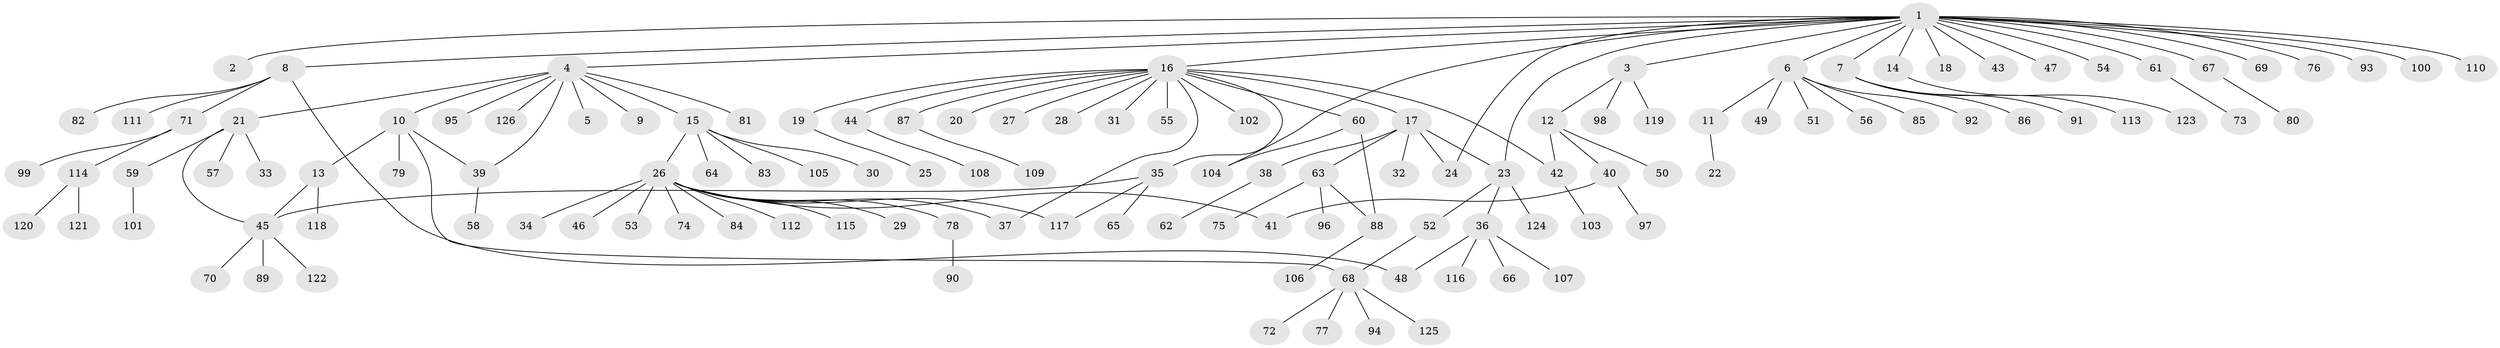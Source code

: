 // coarse degree distribution, {1: 0.9, 4: 0.02, 28: 0.02, 9: 0.02, 12: 0.02, 2: 0.02}
// Generated by graph-tools (version 1.1) at 2025/51/03/04/25 21:51:37]
// undirected, 126 vertices, 138 edges
graph export_dot {
graph [start="1"]
  node [color=gray90,style=filled];
  1;
  2;
  3;
  4;
  5;
  6;
  7;
  8;
  9;
  10;
  11;
  12;
  13;
  14;
  15;
  16;
  17;
  18;
  19;
  20;
  21;
  22;
  23;
  24;
  25;
  26;
  27;
  28;
  29;
  30;
  31;
  32;
  33;
  34;
  35;
  36;
  37;
  38;
  39;
  40;
  41;
  42;
  43;
  44;
  45;
  46;
  47;
  48;
  49;
  50;
  51;
  52;
  53;
  54;
  55;
  56;
  57;
  58;
  59;
  60;
  61;
  62;
  63;
  64;
  65;
  66;
  67;
  68;
  69;
  70;
  71;
  72;
  73;
  74;
  75;
  76;
  77;
  78;
  79;
  80;
  81;
  82;
  83;
  84;
  85;
  86;
  87;
  88;
  89;
  90;
  91;
  92;
  93;
  94;
  95;
  96;
  97;
  98;
  99;
  100;
  101;
  102;
  103;
  104;
  105;
  106;
  107;
  108;
  109;
  110;
  111;
  112;
  113;
  114;
  115;
  116;
  117;
  118;
  119;
  120;
  121;
  122;
  123;
  124;
  125;
  126;
  1 -- 2;
  1 -- 3;
  1 -- 4;
  1 -- 6;
  1 -- 7;
  1 -- 8;
  1 -- 14;
  1 -- 16;
  1 -- 18;
  1 -- 23;
  1 -- 24;
  1 -- 43;
  1 -- 47;
  1 -- 54;
  1 -- 61;
  1 -- 67;
  1 -- 69;
  1 -- 76;
  1 -- 93;
  1 -- 100;
  1 -- 104;
  1 -- 110;
  3 -- 12;
  3 -- 98;
  3 -- 119;
  4 -- 5;
  4 -- 9;
  4 -- 10;
  4 -- 15;
  4 -- 21;
  4 -- 39;
  4 -- 81;
  4 -- 95;
  4 -- 126;
  6 -- 11;
  6 -- 49;
  6 -- 51;
  6 -- 56;
  6 -- 85;
  6 -- 92;
  7 -- 86;
  7 -- 91;
  7 -- 113;
  8 -- 48;
  8 -- 71;
  8 -- 82;
  8 -- 111;
  10 -- 13;
  10 -- 39;
  10 -- 68;
  10 -- 79;
  11 -- 22;
  12 -- 40;
  12 -- 42;
  12 -- 50;
  13 -- 45;
  13 -- 118;
  14 -- 123;
  15 -- 26;
  15 -- 30;
  15 -- 64;
  15 -- 83;
  15 -- 105;
  16 -- 17;
  16 -- 19;
  16 -- 20;
  16 -- 27;
  16 -- 28;
  16 -- 31;
  16 -- 35;
  16 -- 37;
  16 -- 42;
  16 -- 44;
  16 -- 55;
  16 -- 60;
  16 -- 87;
  16 -- 102;
  17 -- 23;
  17 -- 24;
  17 -- 32;
  17 -- 38;
  17 -- 63;
  19 -- 25;
  21 -- 33;
  21 -- 45;
  21 -- 57;
  21 -- 59;
  23 -- 36;
  23 -- 52;
  23 -- 124;
  26 -- 29;
  26 -- 34;
  26 -- 37;
  26 -- 41;
  26 -- 46;
  26 -- 53;
  26 -- 74;
  26 -- 78;
  26 -- 84;
  26 -- 112;
  26 -- 115;
  26 -- 117;
  35 -- 45;
  35 -- 65;
  35 -- 117;
  36 -- 48;
  36 -- 66;
  36 -- 107;
  36 -- 116;
  38 -- 62;
  39 -- 58;
  40 -- 41;
  40 -- 97;
  42 -- 103;
  44 -- 108;
  45 -- 70;
  45 -- 89;
  45 -- 122;
  52 -- 68;
  59 -- 101;
  60 -- 88;
  60 -- 104;
  61 -- 73;
  63 -- 75;
  63 -- 88;
  63 -- 96;
  67 -- 80;
  68 -- 72;
  68 -- 77;
  68 -- 94;
  68 -- 125;
  71 -- 99;
  71 -- 114;
  78 -- 90;
  87 -- 109;
  88 -- 106;
  114 -- 120;
  114 -- 121;
}
